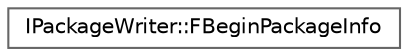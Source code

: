 digraph "Graphical Class Hierarchy"
{
 // INTERACTIVE_SVG=YES
 // LATEX_PDF_SIZE
  bgcolor="transparent";
  edge [fontname=Helvetica,fontsize=10,labelfontname=Helvetica,labelfontsize=10];
  node [fontname=Helvetica,fontsize=10,shape=box,height=0.2,width=0.4];
  rankdir="LR";
  Node0 [id="Node000000",label="IPackageWriter::FBeginPackageInfo",height=0.2,width=0.4,color="grey40", fillcolor="white", style="filled",URL="$d2/dfa/structIPackageWriter_1_1FBeginPackageInfo.html",tooltip=" "];
}
